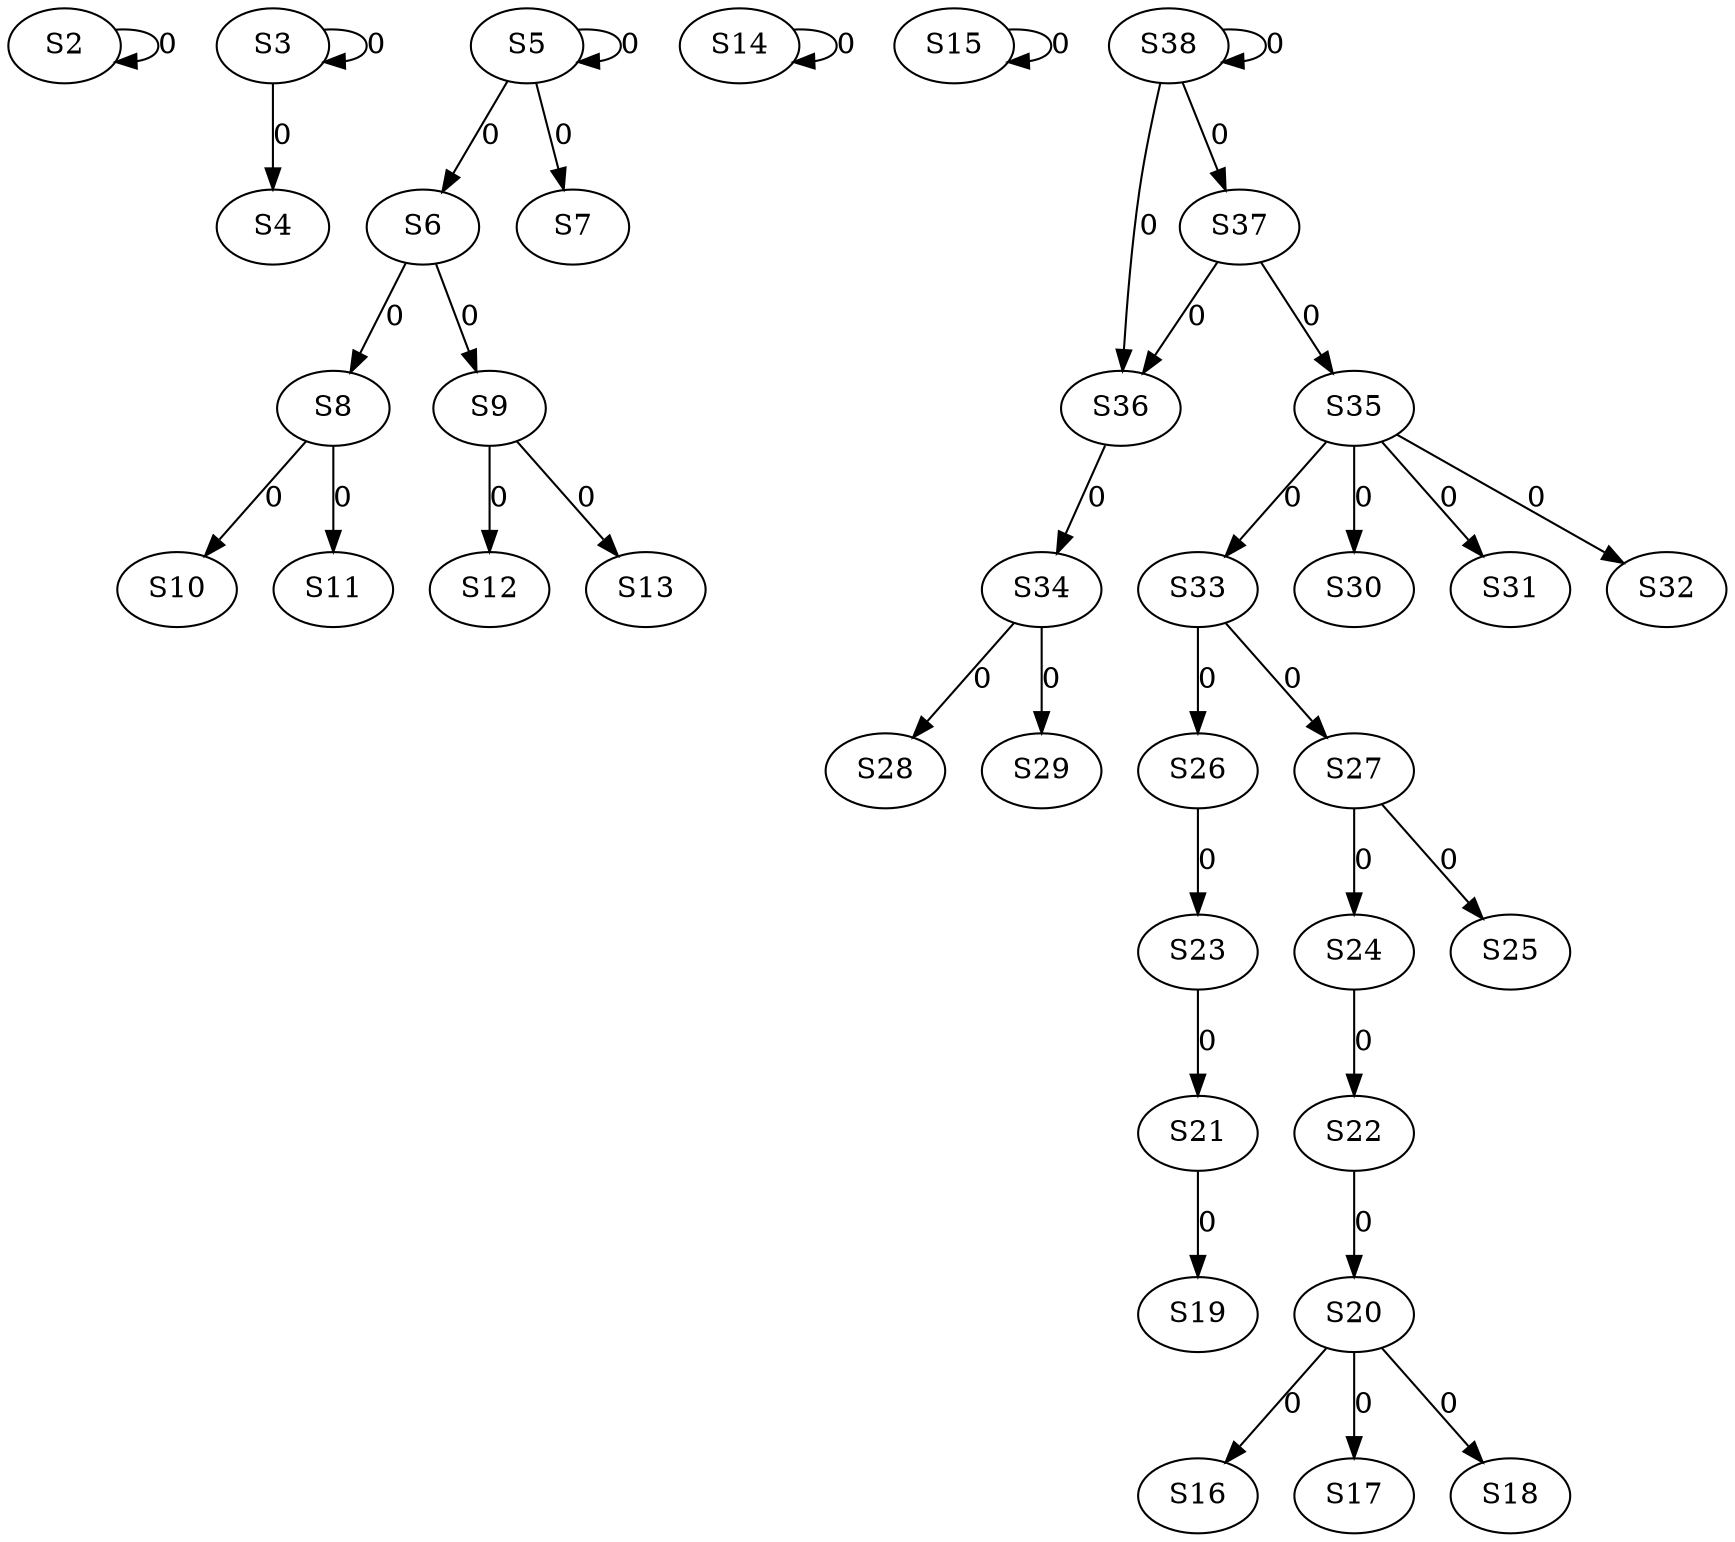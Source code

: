 strict digraph {
	S2 -> S2 [ label = 0 ];
	S3 -> S3 [ label = 0 ];
	S3 -> S4 [ label = 0 ];
	S5 -> S5 [ label = 0 ];
	S5 -> S6 [ label = 0 ];
	S5 -> S7 [ label = 0 ];
	S6 -> S8 [ label = 0 ];
	S6 -> S9 [ label = 0 ];
	S8 -> S10 [ label = 0 ];
	S8 -> S11 [ label = 0 ];
	S9 -> S12 [ label = 0 ];
	S9 -> S13 [ label = 0 ];
	S14 -> S14 [ label = 0 ];
	S15 -> S15 [ label = 0 ];
	S20 -> S16 [ label = 0 ];
	S20 -> S17 [ label = 0 ];
	S20 -> S18 [ label = 0 ];
	S21 -> S19 [ label = 0 ];
	S22 -> S20 [ label = 0 ];
	S23 -> S21 [ label = 0 ];
	S24 -> S22 [ label = 0 ];
	S26 -> S23 [ label = 0 ];
	S27 -> S24 [ label = 0 ];
	S27 -> S25 [ label = 0 ];
	S33 -> S26 [ label = 0 ];
	S33 -> S27 [ label = 0 ];
	S34 -> S28 [ label = 0 ];
	S34 -> S29 [ label = 0 ];
	S35 -> S30 [ label = 0 ];
	S35 -> S31 [ label = 0 ];
	S35 -> S32 [ label = 0 ];
	S35 -> S33 [ label = 0 ];
	S36 -> S34 [ label = 0 ];
	S37 -> S35 [ label = 0 ];
	S38 -> S36 [ label = 0 ];
	S38 -> S37 [ label = 0 ];
	S38 -> S38 [ label = 0 ];
	S37 -> S36 [ label = 0 ];
}